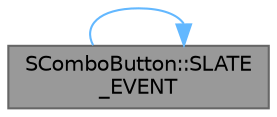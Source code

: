 digraph "SComboButton::SLATE_EVENT"
{
 // INTERACTIVE_SVG=YES
 // LATEX_PDF_SIZE
  bgcolor="transparent";
  edge [fontname=Helvetica,fontsize=10,labelfontname=Helvetica,labelfontsize=10];
  node [fontname=Helvetica,fontsize=10,shape=box,height=0.2,width=0.4];
  rankdir="LR";
  Node1 [id="Node000001",label="SComboButton::SLATE\l_EVENT",height=0.2,width=0.4,color="gray40", fillcolor="grey60", style="filled", fontcolor="black",tooltip="Sets an event handler to generate a widget dynamically when the menu is needed."];
  Node1 -> Node1 [id="edge1_Node000001_Node000001",color="steelblue1",style="solid",tooltip=" "];
}
